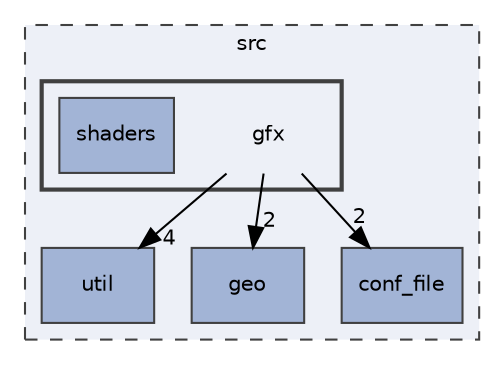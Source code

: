 digraph "src/gfx"
{
 // LATEX_PDF_SIZE
  edge [fontname="Helvetica",fontsize="10",labelfontname="Helvetica",labelfontsize="10"];
  node [fontname="Helvetica",fontsize="10",shape=record];
  compound=true
  subgraph clusterdir_68267d1309a1af8e8297ef4c3efbcdba {
    graph [ bgcolor="#edf0f7", pencolor="grey25", style="filled,dashed,", label="src", fontname="Helvetica", fontsize="10", URL="dir_68267d1309a1af8e8297ef4c3efbcdba.html"]
  dir_b7878ad5ecbf2506f4125b9d34c97e45 [shape=box, label="util", style="filled,", fillcolor="#a2b4d6", color="grey25", URL="dir_b7878ad5ecbf2506f4125b9d34c97e45.html"];
  dir_b919d449df95dbe7854299847587d1c3 [shape=box, label="geo", style="filled,", fillcolor="#a2b4d6", color="grey25", URL="dir_b919d449df95dbe7854299847587d1c3.html"];
  dir_dd2a437db4d478662cbd48329f3d2055 [shape=box, label="conf_file", style="filled,", fillcolor="#a2b4d6", color="grey25", URL="dir_dd2a437db4d478662cbd48329f3d2055.html"];
  subgraph clusterdir_c86603f79b902ad390ffc2674fbc4470 {
    graph [ bgcolor="#edf0f7", pencolor="grey25", style="filled,bold,", label="", fontname="Helvetica", fontsize="10", URL="dir_c86603f79b902ad390ffc2674fbc4470.html"]
    dir_c86603f79b902ad390ffc2674fbc4470 [shape=plaintext, label="gfx"];
  dir_2d8afc7bdee584c75495541a7ad3f8ed [shape=box, label="shaders", style="filled,", fillcolor="#a2b4d6", color="grey25", URL="dir_2d8afc7bdee584c75495541a7ad3f8ed.html"];
  }
  }
  dir_c86603f79b902ad390ffc2674fbc4470->dir_b7878ad5ecbf2506f4125b9d34c97e45 [headlabel="4", labeldistance=1.5 headhref="dir_000002_000007.html"];
  dir_c86603f79b902ad390ffc2674fbc4470->dir_b919d449df95dbe7854299847587d1c3 [headlabel="2", labeldistance=1.5 headhref="dir_000002_000001.html"];
  dir_c86603f79b902ad390ffc2674fbc4470->dir_dd2a437db4d478662cbd48329f3d2055 [headlabel="2", labeldistance=1.5 headhref="dir_000002_000000.html"];
}
